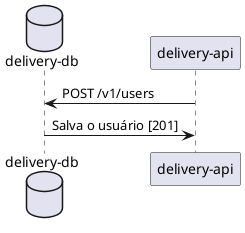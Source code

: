 @startuml Fluxo de criação do usuário
database "delivery-db"
"delivery-api" -> "delivery-db" : POST /v1/users
"delivery-db"  -> "delivery-api" : Salva o usuário [201]
@enduml